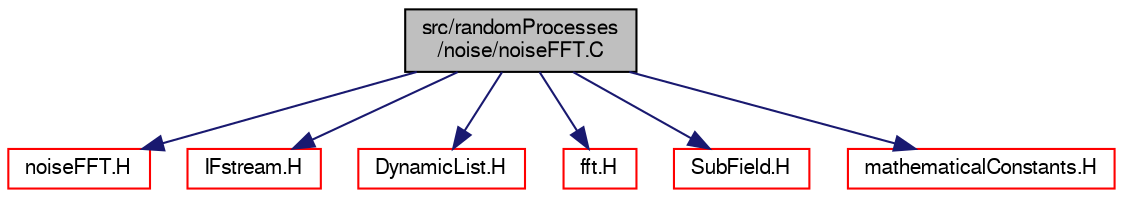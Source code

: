 digraph "src/randomProcesses/noise/noiseFFT.C"
{
  bgcolor="transparent";
  edge [fontname="FreeSans",fontsize="10",labelfontname="FreeSans",labelfontsize="10"];
  node [fontname="FreeSans",fontsize="10",shape=record];
  Node0 [label="src/randomProcesses\l/noise/noiseFFT.C",height=0.2,width=0.4,color="black", fillcolor="grey75", style="filled", fontcolor="black"];
  Node0 -> Node1 [color="midnightblue",fontsize="10",style="solid",fontname="FreeSans"];
  Node1 [label="noiseFFT.H",height=0.2,width=0.4,color="red",URL="$a14000.html"];
  Node0 -> Node105 [color="midnightblue",fontsize="10",style="solid",fontname="FreeSans"];
  Node105 [label="IFstream.H",height=0.2,width=0.4,color="red",URL="$a09059.html"];
  Node0 -> Node63 [color="midnightblue",fontsize="10",style="solid",fontname="FreeSans"];
  Node63 [label="DynamicList.H",height=0.2,width=0.4,color="red",URL="$a08633.html"];
  Node0 -> Node114 [color="midnightblue",fontsize="10",style="solid",fontname="FreeSans"];
  Node114 [label="fft.H",height=0.2,width=0.4,color="red",URL="$a13976.html"];
  Node0 -> Node120 [color="midnightblue",fontsize="10",style="solid",fontname="FreeSans"];
  Node120 [label="SubField.H",height=0.2,width=0.4,color="red",URL="$a09599.html"];
  Node0 -> Node124 [color="midnightblue",fontsize="10",style="solid",fontname="FreeSans"];
  Node124 [label="mathematicalConstants.H",height=0.2,width=0.4,color="red",URL="$a10238.html"];
}
